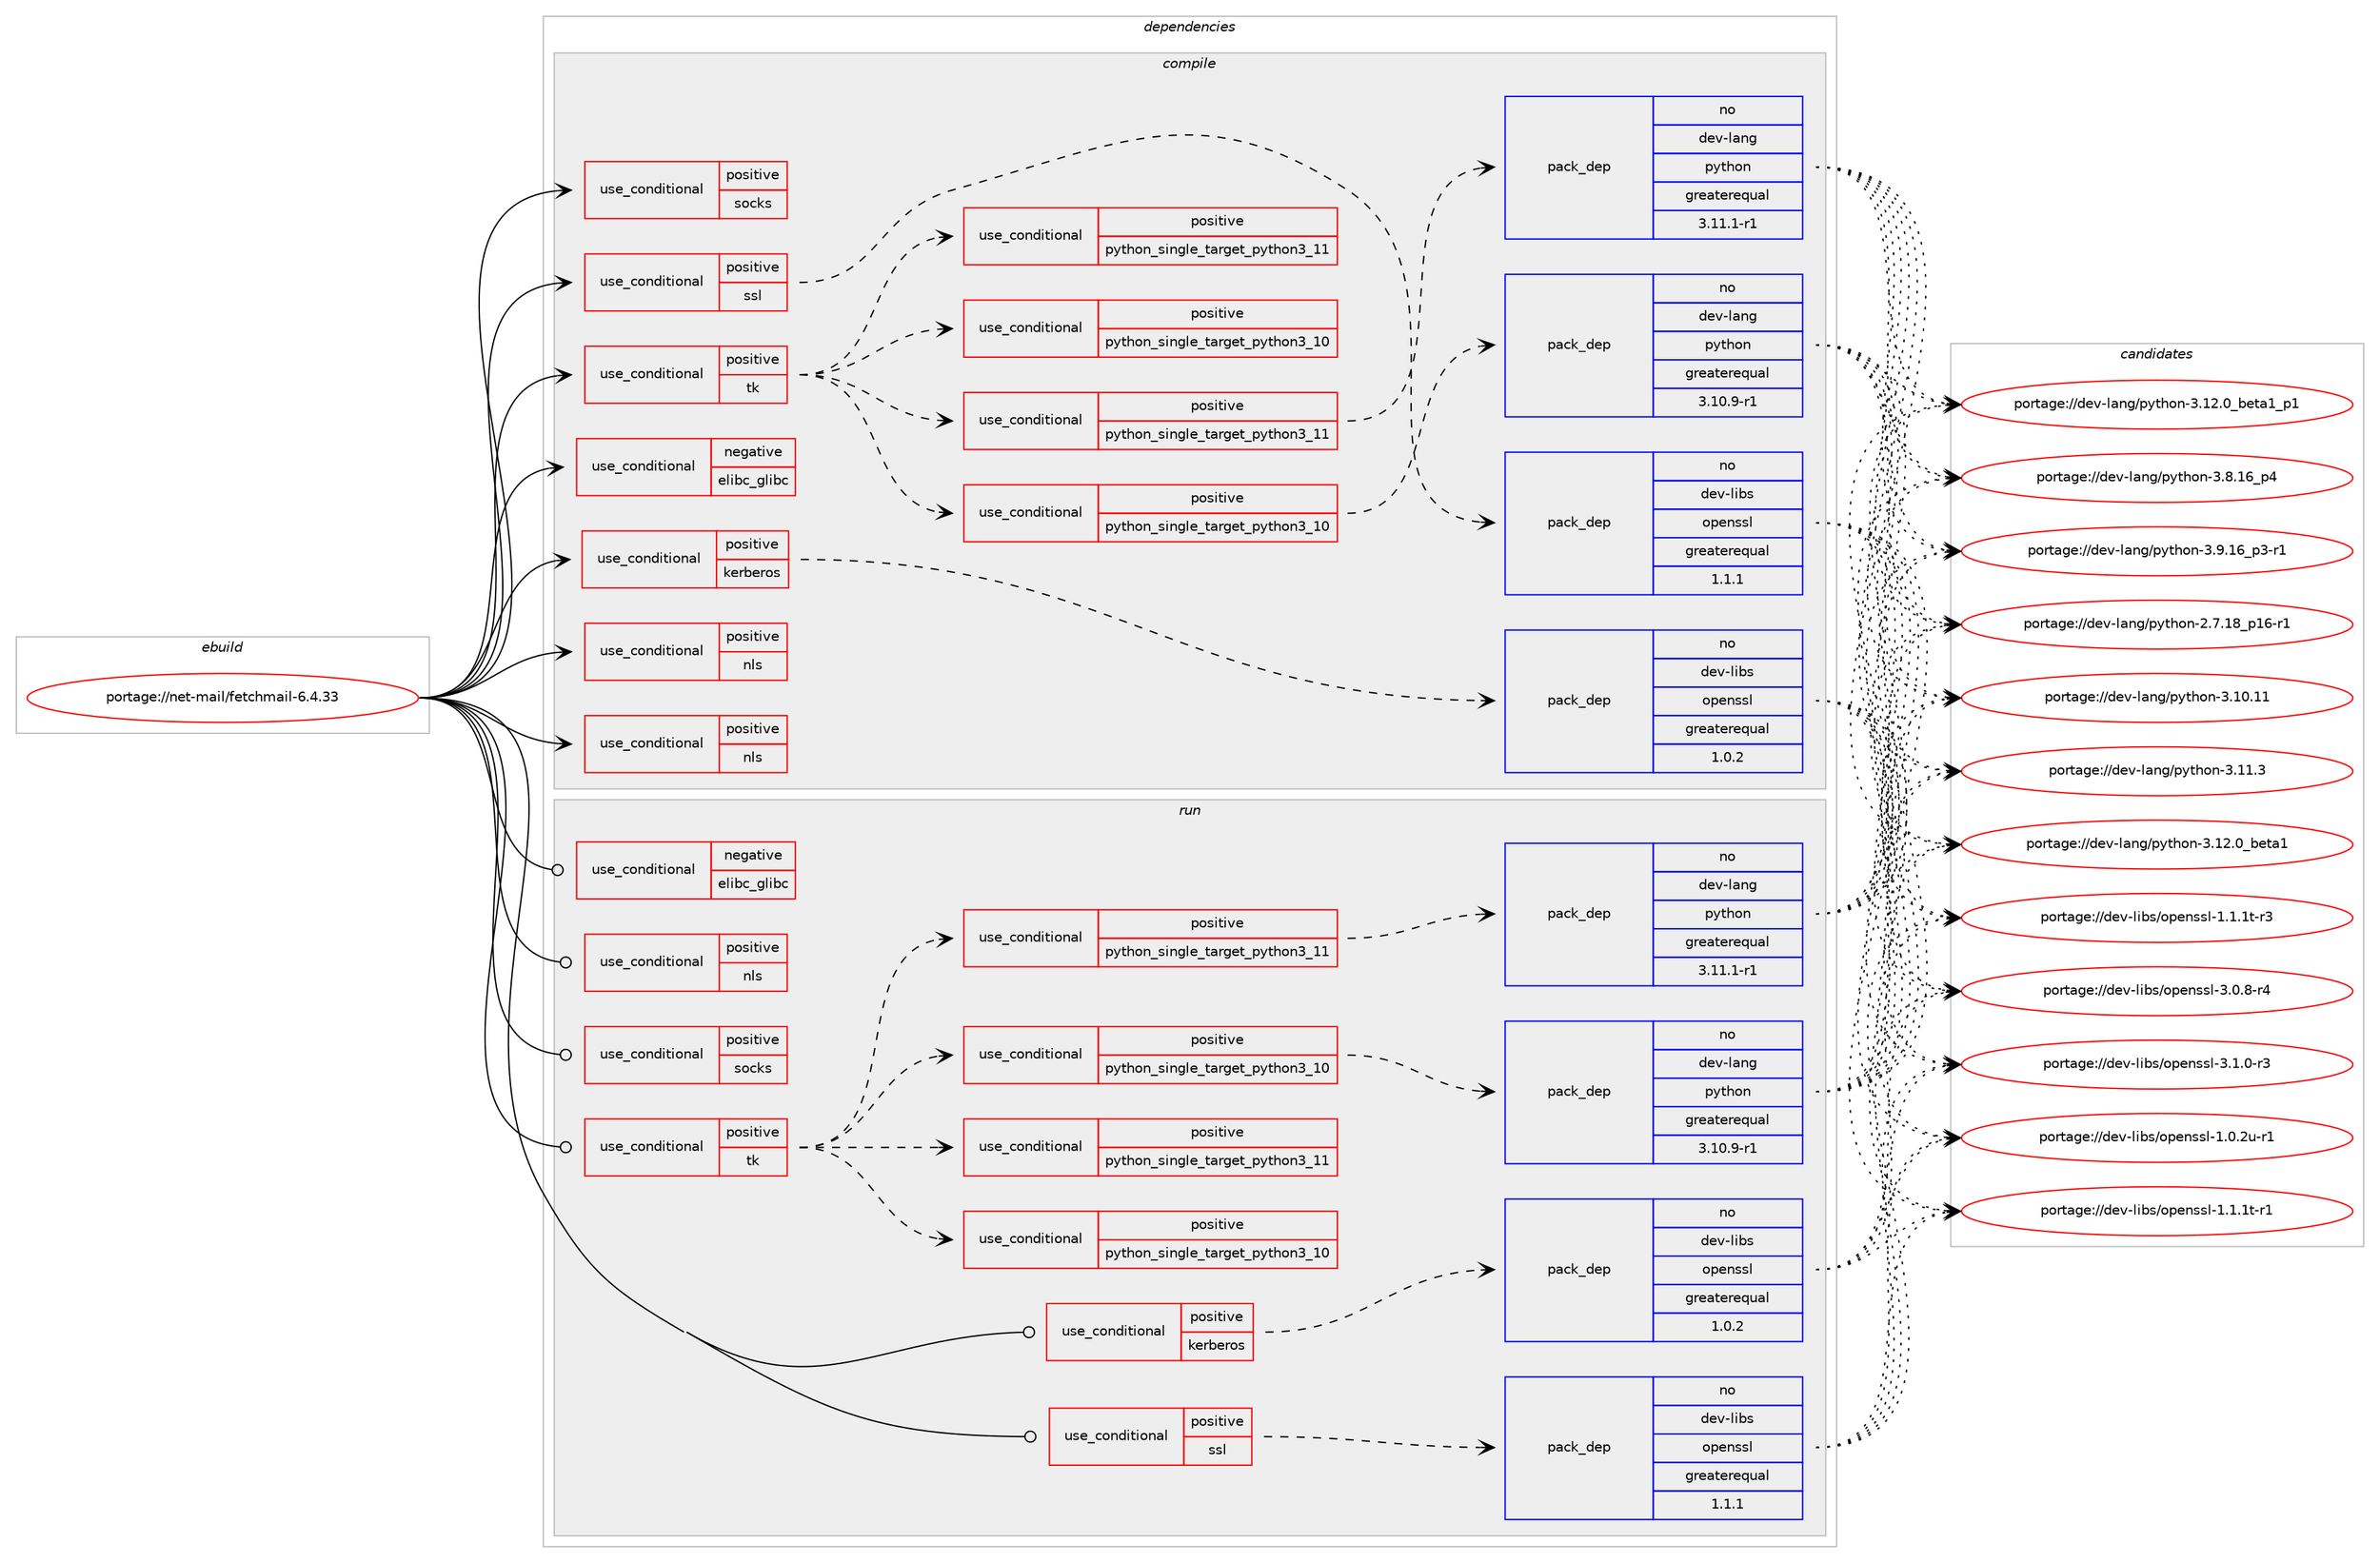 digraph prolog {

# *************
# Graph options
# *************

newrank=true;
concentrate=true;
compound=true;
graph [rankdir=LR,fontname=Helvetica,fontsize=10,ranksep=1.5];#, ranksep=2.5, nodesep=0.2];
edge  [arrowhead=vee];
node  [fontname=Helvetica,fontsize=10];

# **********
# The ebuild
# **********

subgraph cluster_leftcol {
color=gray;
label=<<i>ebuild</i>>;
id [label="portage://net-mail/fetchmail-6.4.33", color=red, width=4, href="../net-mail/fetchmail-6.4.33.svg"];
}

# ****************
# The dependencies
# ****************

subgraph cluster_midcol {
color=gray;
label=<<i>dependencies</i>>;
subgraph cluster_compile {
fillcolor="#eeeeee";
style=filled;
label=<<i>compile</i>>;
subgraph cond914 {
dependency1286 [label=<<TABLE BORDER="0" CELLBORDER="1" CELLSPACING="0" CELLPADDING="4"><TR><TD ROWSPAN="3" CELLPADDING="10">use_conditional</TD></TR><TR><TD>negative</TD></TR><TR><TD>elibc_glibc</TD></TR></TABLE>>, shape=none, color=red];
# *** BEGIN UNKNOWN DEPENDENCY TYPE (TODO) ***
# dependency1286 -> package_dependency(portage://net-mail/fetchmail-6.4.33,install,no,sys-fs,e2fsprogs,none,[,,],[],[])
# *** END UNKNOWN DEPENDENCY TYPE (TODO) ***

}
id:e -> dependency1286:w [weight=20,style="solid",arrowhead="vee"];
subgraph cond915 {
dependency1287 [label=<<TABLE BORDER="0" CELLBORDER="1" CELLSPACING="0" CELLPADDING="4"><TR><TD ROWSPAN="3" CELLPADDING="10">use_conditional</TD></TR><TR><TD>positive</TD></TR><TR><TD>kerberos</TD></TR></TABLE>>, shape=none, color=red];
# *** BEGIN UNKNOWN DEPENDENCY TYPE (TODO) ***
# dependency1287 -> package_dependency(portage://net-mail/fetchmail-6.4.33,install,no,virtual,krb5,none,[,,],[],[])
# *** END UNKNOWN DEPENDENCY TYPE (TODO) ***

subgraph pack366 {
dependency1288 [label=<<TABLE BORDER="0" CELLBORDER="1" CELLSPACING="0" CELLPADDING="4" WIDTH="220"><TR><TD ROWSPAN="6" CELLPADDING="30">pack_dep</TD></TR><TR><TD WIDTH="110">no</TD></TR><TR><TD>dev-libs</TD></TR><TR><TD>openssl</TD></TR><TR><TD>greaterequal</TD></TR><TR><TD>1.0.2</TD></TR></TABLE>>, shape=none, color=blue];
}
dependency1287:e -> dependency1288:w [weight=20,style="dashed",arrowhead="vee"];
}
id:e -> dependency1287:w [weight=20,style="solid",arrowhead="vee"];
subgraph cond916 {
dependency1289 [label=<<TABLE BORDER="0" CELLBORDER="1" CELLSPACING="0" CELLPADDING="4"><TR><TD ROWSPAN="3" CELLPADDING="10">use_conditional</TD></TR><TR><TD>positive</TD></TR><TR><TD>nls</TD></TR></TABLE>>, shape=none, color=red];
# *** BEGIN UNKNOWN DEPENDENCY TYPE (TODO) ***
# dependency1289 -> package_dependency(portage://net-mail/fetchmail-6.4.33,install,no,sys-devel,gettext,none,[,,],[],[])
# *** END UNKNOWN DEPENDENCY TYPE (TODO) ***

}
id:e -> dependency1289:w [weight=20,style="solid",arrowhead="vee"];
subgraph cond917 {
dependency1290 [label=<<TABLE BORDER="0" CELLBORDER="1" CELLSPACING="0" CELLPADDING="4"><TR><TD ROWSPAN="3" CELLPADDING="10">use_conditional</TD></TR><TR><TD>positive</TD></TR><TR><TD>nls</TD></TR></TABLE>>, shape=none, color=red];
# *** BEGIN UNKNOWN DEPENDENCY TYPE (TODO) ***
# dependency1290 -> package_dependency(portage://net-mail/fetchmail-6.4.33,install,no,virtual,libintl,none,[,,],[],[])
# *** END UNKNOWN DEPENDENCY TYPE (TODO) ***

}
id:e -> dependency1290:w [weight=20,style="solid",arrowhead="vee"];
subgraph cond918 {
dependency1291 [label=<<TABLE BORDER="0" CELLBORDER="1" CELLSPACING="0" CELLPADDING="4"><TR><TD ROWSPAN="3" CELLPADDING="10">use_conditional</TD></TR><TR><TD>positive</TD></TR><TR><TD>socks</TD></TR></TABLE>>, shape=none, color=red];
# *** BEGIN UNKNOWN DEPENDENCY TYPE (TODO) ***
# dependency1291 -> package_dependency(portage://net-mail/fetchmail-6.4.33,install,no,net-proxy,dante,none,[,,],[],[])
# *** END UNKNOWN DEPENDENCY TYPE (TODO) ***

}
id:e -> dependency1291:w [weight=20,style="solid",arrowhead="vee"];
subgraph cond919 {
dependency1292 [label=<<TABLE BORDER="0" CELLBORDER="1" CELLSPACING="0" CELLPADDING="4"><TR><TD ROWSPAN="3" CELLPADDING="10">use_conditional</TD></TR><TR><TD>positive</TD></TR><TR><TD>ssl</TD></TR></TABLE>>, shape=none, color=red];
subgraph pack367 {
dependency1293 [label=<<TABLE BORDER="0" CELLBORDER="1" CELLSPACING="0" CELLPADDING="4" WIDTH="220"><TR><TD ROWSPAN="6" CELLPADDING="30">pack_dep</TD></TR><TR><TD WIDTH="110">no</TD></TR><TR><TD>dev-libs</TD></TR><TR><TD>openssl</TD></TR><TR><TD>greaterequal</TD></TR><TR><TD>1.1.1</TD></TR></TABLE>>, shape=none, color=blue];
}
dependency1292:e -> dependency1293:w [weight=20,style="dashed",arrowhead="vee"];
}
id:e -> dependency1292:w [weight=20,style="solid",arrowhead="vee"];
subgraph cond920 {
dependency1294 [label=<<TABLE BORDER="0" CELLBORDER="1" CELLSPACING="0" CELLPADDING="4"><TR><TD ROWSPAN="3" CELLPADDING="10">use_conditional</TD></TR><TR><TD>positive</TD></TR><TR><TD>tk</TD></TR></TABLE>>, shape=none, color=red];
subgraph cond921 {
dependency1295 [label=<<TABLE BORDER="0" CELLBORDER="1" CELLSPACING="0" CELLPADDING="4"><TR><TD ROWSPAN="3" CELLPADDING="10">use_conditional</TD></TR><TR><TD>positive</TD></TR><TR><TD>python_single_target_python3_10</TD></TR></TABLE>>, shape=none, color=red];
subgraph pack368 {
dependency1296 [label=<<TABLE BORDER="0" CELLBORDER="1" CELLSPACING="0" CELLPADDING="4" WIDTH="220"><TR><TD ROWSPAN="6" CELLPADDING="30">pack_dep</TD></TR><TR><TD WIDTH="110">no</TD></TR><TR><TD>dev-lang</TD></TR><TR><TD>python</TD></TR><TR><TD>greaterequal</TD></TR><TR><TD>3.10.9-r1</TD></TR></TABLE>>, shape=none, color=blue];
}
dependency1295:e -> dependency1296:w [weight=20,style="dashed",arrowhead="vee"];
}
dependency1294:e -> dependency1295:w [weight=20,style="dashed",arrowhead="vee"];
subgraph cond922 {
dependency1297 [label=<<TABLE BORDER="0" CELLBORDER="1" CELLSPACING="0" CELLPADDING="4"><TR><TD ROWSPAN="3" CELLPADDING="10">use_conditional</TD></TR><TR><TD>positive</TD></TR><TR><TD>python_single_target_python3_11</TD></TR></TABLE>>, shape=none, color=red];
subgraph pack369 {
dependency1298 [label=<<TABLE BORDER="0" CELLBORDER="1" CELLSPACING="0" CELLPADDING="4" WIDTH="220"><TR><TD ROWSPAN="6" CELLPADDING="30">pack_dep</TD></TR><TR><TD WIDTH="110">no</TD></TR><TR><TD>dev-lang</TD></TR><TR><TD>python</TD></TR><TR><TD>greaterequal</TD></TR><TR><TD>3.11.1-r1</TD></TR></TABLE>>, shape=none, color=blue];
}
dependency1297:e -> dependency1298:w [weight=20,style="dashed",arrowhead="vee"];
}
dependency1294:e -> dependency1297:w [weight=20,style="dashed",arrowhead="vee"];
subgraph cond923 {
dependency1299 [label=<<TABLE BORDER="0" CELLBORDER="1" CELLSPACING="0" CELLPADDING="4"><TR><TD ROWSPAN="3" CELLPADDING="10">use_conditional</TD></TR><TR><TD>positive</TD></TR><TR><TD>python_single_target_python3_10</TD></TR></TABLE>>, shape=none, color=red];
# *** BEGIN UNKNOWN DEPENDENCY TYPE (TODO) ***
# dependency1299 -> package_dependency(portage://net-mail/fetchmail-6.4.33,install,no,dev-python,future,none,[,,],[],[use(enable(python_targets_python3_10),negative)])
# *** END UNKNOWN DEPENDENCY TYPE (TODO) ***

}
dependency1294:e -> dependency1299:w [weight=20,style="dashed",arrowhead="vee"];
subgraph cond924 {
dependency1300 [label=<<TABLE BORDER="0" CELLBORDER="1" CELLSPACING="0" CELLPADDING="4"><TR><TD ROWSPAN="3" CELLPADDING="10">use_conditional</TD></TR><TR><TD>positive</TD></TR><TR><TD>python_single_target_python3_11</TD></TR></TABLE>>, shape=none, color=red];
# *** BEGIN UNKNOWN DEPENDENCY TYPE (TODO) ***
# dependency1300 -> package_dependency(portage://net-mail/fetchmail-6.4.33,install,no,dev-python,future,none,[,,],[],[use(enable(python_targets_python3_11),negative)])
# *** END UNKNOWN DEPENDENCY TYPE (TODO) ***

}
dependency1294:e -> dependency1300:w [weight=20,style="dashed",arrowhead="vee"];
}
id:e -> dependency1294:w [weight=20,style="solid",arrowhead="vee"];
# *** BEGIN UNKNOWN DEPENDENCY TYPE (TODO) ***
# id -> package_dependency(portage://net-mail/fetchmail-6.4.33,install,no,acct-user,fetchmail,none,[,,],[],[])
# *** END UNKNOWN DEPENDENCY TYPE (TODO) ***

# *** BEGIN UNKNOWN DEPENDENCY TYPE (TODO) ***
# id -> package_dependency(portage://net-mail/fetchmail-6.4.33,install,no,app-arch,xz-utils,none,[,,],[],[])
# *** END UNKNOWN DEPENDENCY TYPE (TODO) ***

# *** BEGIN UNKNOWN DEPENDENCY TYPE (TODO) ***
# id -> package_dependency(portage://net-mail/fetchmail-6.4.33,install,no,sys-devel,flex,none,[,,],[],[])
# *** END UNKNOWN DEPENDENCY TYPE (TODO) ***

}
subgraph cluster_compileandrun {
fillcolor="#eeeeee";
style=filled;
label=<<i>compile and run</i>>;
}
subgraph cluster_run {
fillcolor="#eeeeee";
style=filled;
label=<<i>run</i>>;
subgraph cond925 {
dependency1301 [label=<<TABLE BORDER="0" CELLBORDER="1" CELLSPACING="0" CELLPADDING="4"><TR><TD ROWSPAN="3" CELLPADDING="10">use_conditional</TD></TR><TR><TD>negative</TD></TR><TR><TD>elibc_glibc</TD></TR></TABLE>>, shape=none, color=red];
# *** BEGIN UNKNOWN DEPENDENCY TYPE (TODO) ***
# dependency1301 -> package_dependency(portage://net-mail/fetchmail-6.4.33,run,no,sys-fs,e2fsprogs,none,[,,],[],[])
# *** END UNKNOWN DEPENDENCY TYPE (TODO) ***

}
id:e -> dependency1301:w [weight=20,style="solid",arrowhead="odot"];
subgraph cond926 {
dependency1302 [label=<<TABLE BORDER="0" CELLBORDER="1" CELLSPACING="0" CELLPADDING="4"><TR><TD ROWSPAN="3" CELLPADDING="10">use_conditional</TD></TR><TR><TD>positive</TD></TR><TR><TD>kerberos</TD></TR></TABLE>>, shape=none, color=red];
# *** BEGIN UNKNOWN DEPENDENCY TYPE (TODO) ***
# dependency1302 -> package_dependency(portage://net-mail/fetchmail-6.4.33,run,no,virtual,krb5,none,[,,],[],[])
# *** END UNKNOWN DEPENDENCY TYPE (TODO) ***

subgraph pack370 {
dependency1303 [label=<<TABLE BORDER="0" CELLBORDER="1" CELLSPACING="0" CELLPADDING="4" WIDTH="220"><TR><TD ROWSPAN="6" CELLPADDING="30">pack_dep</TD></TR><TR><TD WIDTH="110">no</TD></TR><TR><TD>dev-libs</TD></TR><TR><TD>openssl</TD></TR><TR><TD>greaterequal</TD></TR><TR><TD>1.0.2</TD></TR></TABLE>>, shape=none, color=blue];
}
dependency1302:e -> dependency1303:w [weight=20,style="dashed",arrowhead="vee"];
}
id:e -> dependency1302:w [weight=20,style="solid",arrowhead="odot"];
subgraph cond927 {
dependency1304 [label=<<TABLE BORDER="0" CELLBORDER="1" CELLSPACING="0" CELLPADDING="4"><TR><TD ROWSPAN="3" CELLPADDING="10">use_conditional</TD></TR><TR><TD>positive</TD></TR><TR><TD>nls</TD></TR></TABLE>>, shape=none, color=red];
# *** BEGIN UNKNOWN DEPENDENCY TYPE (TODO) ***
# dependency1304 -> package_dependency(portage://net-mail/fetchmail-6.4.33,run,no,virtual,libintl,none,[,,],[],[])
# *** END UNKNOWN DEPENDENCY TYPE (TODO) ***

}
id:e -> dependency1304:w [weight=20,style="solid",arrowhead="odot"];
subgraph cond928 {
dependency1305 [label=<<TABLE BORDER="0" CELLBORDER="1" CELLSPACING="0" CELLPADDING="4"><TR><TD ROWSPAN="3" CELLPADDING="10">use_conditional</TD></TR><TR><TD>positive</TD></TR><TR><TD>socks</TD></TR></TABLE>>, shape=none, color=red];
# *** BEGIN UNKNOWN DEPENDENCY TYPE (TODO) ***
# dependency1305 -> package_dependency(portage://net-mail/fetchmail-6.4.33,run,no,net-proxy,dante,none,[,,],[],[])
# *** END UNKNOWN DEPENDENCY TYPE (TODO) ***

}
id:e -> dependency1305:w [weight=20,style="solid",arrowhead="odot"];
subgraph cond929 {
dependency1306 [label=<<TABLE BORDER="0" CELLBORDER="1" CELLSPACING="0" CELLPADDING="4"><TR><TD ROWSPAN="3" CELLPADDING="10">use_conditional</TD></TR><TR><TD>positive</TD></TR><TR><TD>ssl</TD></TR></TABLE>>, shape=none, color=red];
subgraph pack371 {
dependency1307 [label=<<TABLE BORDER="0" CELLBORDER="1" CELLSPACING="0" CELLPADDING="4" WIDTH="220"><TR><TD ROWSPAN="6" CELLPADDING="30">pack_dep</TD></TR><TR><TD WIDTH="110">no</TD></TR><TR><TD>dev-libs</TD></TR><TR><TD>openssl</TD></TR><TR><TD>greaterequal</TD></TR><TR><TD>1.1.1</TD></TR></TABLE>>, shape=none, color=blue];
}
dependency1306:e -> dependency1307:w [weight=20,style="dashed",arrowhead="vee"];
}
id:e -> dependency1306:w [weight=20,style="solid",arrowhead="odot"];
subgraph cond930 {
dependency1308 [label=<<TABLE BORDER="0" CELLBORDER="1" CELLSPACING="0" CELLPADDING="4"><TR><TD ROWSPAN="3" CELLPADDING="10">use_conditional</TD></TR><TR><TD>positive</TD></TR><TR><TD>tk</TD></TR></TABLE>>, shape=none, color=red];
subgraph cond931 {
dependency1309 [label=<<TABLE BORDER="0" CELLBORDER="1" CELLSPACING="0" CELLPADDING="4"><TR><TD ROWSPAN="3" CELLPADDING="10">use_conditional</TD></TR><TR><TD>positive</TD></TR><TR><TD>python_single_target_python3_10</TD></TR></TABLE>>, shape=none, color=red];
subgraph pack372 {
dependency1310 [label=<<TABLE BORDER="0" CELLBORDER="1" CELLSPACING="0" CELLPADDING="4" WIDTH="220"><TR><TD ROWSPAN="6" CELLPADDING="30">pack_dep</TD></TR><TR><TD WIDTH="110">no</TD></TR><TR><TD>dev-lang</TD></TR><TR><TD>python</TD></TR><TR><TD>greaterequal</TD></TR><TR><TD>3.10.9-r1</TD></TR></TABLE>>, shape=none, color=blue];
}
dependency1309:e -> dependency1310:w [weight=20,style="dashed",arrowhead="vee"];
}
dependency1308:e -> dependency1309:w [weight=20,style="dashed",arrowhead="vee"];
subgraph cond932 {
dependency1311 [label=<<TABLE BORDER="0" CELLBORDER="1" CELLSPACING="0" CELLPADDING="4"><TR><TD ROWSPAN="3" CELLPADDING="10">use_conditional</TD></TR><TR><TD>positive</TD></TR><TR><TD>python_single_target_python3_11</TD></TR></TABLE>>, shape=none, color=red];
subgraph pack373 {
dependency1312 [label=<<TABLE BORDER="0" CELLBORDER="1" CELLSPACING="0" CELLPADDING="4" WIDTH="220"><TR><TD ROWSPAN="6" CELLPADDING="30">pack_dep</TD></TR><TR><TD WIDTH="110">no</TD></TR><TR><TD>dev-lang</TD></TR><TR><TD>python</TD></TR><TR><TD>greaterequal</TD></TR><TR><TD>3.11.1-r1</TD></TR></TABLE>>, shape=none, color=blue];
}
dependency1311:e -> dependency1312:w [weight=20,style="dashed",arrowhead="vee"];
}
dependency1308:e -> dependency1311:w [weight=20,style="dashed",arrowhead="vee"];
subgraph cond933 {
dependency1313 [label=<<TABLE BORDER="0" CELLBORDER="1" CELLSPACING="0" CELLPADDING="4"><TR><TD ROWSPAN="3" CELLPADDING="10">use_conditional</TD></TR><TR><TD>positive</TD></TR><TR><TD>python_single_target_python3_10</TD></TR></TABLE>>, shape=none, color=red];
# *** BEGIN UNKNOWN DEPENDENCY TYPE (TODO) ***
# dependency1313 -> package_dependency(portage://net-mail/fetchmail-6.4.33,run,no,dev-python,future,none,[,,],[],[use(enable(python_targets_python3_10),negative)])
# *** END UNKNOWN DEPENDENCY TYPE (TODO) ***

}
dependency1308:e -> dependency1313:w [weight=20,style="dashed",arrowhead="vee"];
subgraph cond934 {
dependency1314 [label=<<TABLE BORDER="0" CELLBORDER="1" CELLSPACING="0" CELLPADDING="4"><TR><TD ROWSPAN="3" CELLPADDING="10">use_conditional</TD></TR><TR><TD>positive</TD></TR><TR><TD>python_single_target_python3_11</TD></TR></TABLE>>, shape=none, color=red];
# *** BEGIN UNKNOWN DEPENDENCY TYPE (TODO) ***
# dependency1314 -> package_dependency(portage://net-mail/fetchmail-6.4.33,run,no,dev-python,future,none,[,,],[],[use(enable(python_targets_python3_11),negative)])
# *** END UNKNOWN DEPENDENCY TYPE (TODO) ***

}
dependency1308:e -> dependency1314:w [weight=20,style="dashed",arrowhead="vee"];
}
id:e -> dependency1308:w [weight=20,style="solid",arrowhead="odot"];
# *** BEGIN UNKNOWN DEPENDENCY TYPE (TODO) ***
# id -> package_dependency(portage://net-mail/fetchmail-6.4.33,run,no,acct-user,fetchmail,none,[,,],[],[])
# *** END UNKNOWN DEPENDENCY TYPE (TODO) ***

# *** BEGIN UNKNOWN DEPENDENCY TYPE (TODO) ***
# id -> package_dependency(portage://net-mail/fetchmail-6.4.33,run,no,virtual,tmpfiles,none,[,,],[],[])
# *** END UNKNOWN DEPENDENCY TYPE (TODO) ***

}
}

# **************
# The candidates
# **************

subgraph cluster_choices {
rank=same;
color=gray;
label=<<i>candidates</i>>;

subgraph choice366 {
color=black;
nodesep=1;
choice1001011184510810598115471111121011101151151084549464846501174511449 [label="portage://dev-libs/openssl-1.0.2u-r1", color=red, width=4,href="../dev-libs/openssl-1.0.2u-r1.svg"];
choice1001011184510810598115471111121011101151151084549464946491164511449 [label="portage://dev-libs/openssl-1.1.1t-r1", color=red, width=4,href="../dev-libs/openssl-1.1.1t-r1.svg"];
choice1001011184510810598115471111121011101151151084549464946491164511451 [label="portage://dev-libs/openssl-1.1.1t-r3", color=red, width=4,href="../dev-libs/openssl-1.1.1t-r3.svg"];
choice1001011184510810598115471111121011101151151084551464846564511452 [label="portage://dev-libs/openssl-3.0.8-r4", color=red, width=4,href="../dev-libs/openssl-3.0.8-r4.svg"];
choice1001011184510810598115471111121011101151151084551464946484511451 [label="portage://dev-libs/openssl-3.1.0-r3", color=red, width=4,href="../dev-libs/openssl-3.1.0-r3.svg"];
dependency1288:e -> choice1001011184510810598115471111121011101151151084549464846501174511449:w [style=dotted,weight="100"];
dependency1288:e -> choice1001011184510810598115471111121011101151151084549464946491164511449:w [style=dotted,weight="100"];
dependency1288:e -> choice1001011184510810598115471111121011101151151084549464946491164511451:w [style=dotted,weight="100"];
dependency1288:e -> choice1001011184510810598115471111121011101151151084551464846564511452:w [style=dotted,weight="100"];
dependency1288:e -> choice1001011184510810598115471111121011101151151084551464946484511451:w [style=dotted,weight="100"];
}
subgraph choice367 {
color=black;
nodesep=1;
choice1001011184510810598115471111121011101151151084549464846501174511449 [label="portage://dev-libs/openssl-1.0.2u-r1", color=red, width=4,href="../dev-libs/openssl-1.0.2u-r1.svg"];
choice1001011184510810598115471111121011101151151084549464946491164511449 [label="portage://dev-libs/openssl-1.1.1t-r1", color=red, width=4,href="../dev-libs/openssl-1.1.1t-r1.svg"];
choice1001011184510810598115471111121011101151151084549464946491164511451 [label="portage://dev-libs/openssl-1.1.1t-r3", color=red, width=4,href="../dev-libs/openssl-1.1.1t-r3.svg"];
choice1001011184510810598115471111121011101151151084551464846564511452 [label="portage://dev-libs/openssl-3.0.8-r4", color=red, width=4,href="../dev-libs/openssl-3.0.8-r4.svg"];
choice1001011184510810598115471111121011101151151084551464946484511451 [label="portage://dev-libs/openssl-3.1.0-r3", color=red, width=4,href="../dev-libs/openssl-3.1.0-r3.svg"];
dependency1293:e -> choice1001011184510810598115471111121011101151151084549464846501174511449:w [style=dotted,weight="100"];
dependency1293:e -> choice1001011184510810598115471111121011101151151084549464946491164511449:w [style=dotted,weight="100"];
dependency1293:e -> choice1001011184510810598115471111121011101151151084549464946491164511451:w [style=dotted,weight="100"];
dependency1293:e -> choice1001011184510810598115471111121011101151151084551464846564511452:w [style=dotted,weight="100"];
dependency1293:e -> choice1001011184510810598115471111121011101151151084551464946484511451:w [style=dotted,weight="100"];
}
subgraph choice368 {
color=black;
nodesep=1;
choice100101118451089711010347112121116104111110455046554649569511249544511449 [label="portage://dev-lang/python-2.7.18_p16-r1", color=red, width=4,href="../dev-lang/python-2.7.18_p16-r1.svg"];
choice1001011184510897110103471121211161041111104551464948464949 [label="portage://dev-lang/python-3.10.11", color=red, width=4,href="../dev-lang/python-3.10.11.svg"];
choice10010111845108971101034711212111610411111045514649494651 [label="portage://dev-lang/python-3.11.3", color=red, width=4,href="../dev-lang/python-3.11.3.svg"];
choice1001011184510897110103471121211161041111104551464950464895981011169749 [label="portage://dev-lang/python-3.12.0_beta1", color=red, width=4,href="../dev-lang/python-3.12.0_beta1.svg"];
choice10010111845108971101034711212111610411111045514649504648959810111697499511249 [label="portage://dev-lang/python-3.12.0_beta1_p1", color=red, width=4,href="../dev-lang/python-3.12.0_beta1_p1.svg"];
choice100101118451089711010347112121116104111110455146564649549511252 [label="portage://dev-lang/python-3.8.16_p4", color=red, width=4,href="../dev-lang/python-3.8.16_p4.svg"];
choice1001011184510897110103471121211161041111104551465746495495112514511449 [label="portage://dev-lang/python-3.9.16_p3-r1", color=red, width=4,href="../dev-lang/python-3.9.16_p3-r1.svg"];
dependency1296:e -> choice100101118451089711010347112121116104111110455046554649569511249544511449:w [style=dotted,weight="100"];
dependency1296:e -> choice1001011184510897110103471121211161041111104551464948464949:w [style=dotted,weight="100"];
dependency1296:e -> choice10010111845108971101034711212111610411111045514649494651:w [style=dotted,weight="100"];
dependency1296:e -> choice1001011184510897110103471121211161041111104551464950464895981011169749:w [style=dotted,weight="100"];
dependency1296:e -> choice10010111845108971101034711212111610411111045514649504648959810111697499511249:w [style=dotted,weight="100"];
dependency1296:e -> choice100101118451089711010347112121116104111110455146564649549511252:w [style=dotted,weight="100"];
dependency1296:e -> choice1001011184510897110103471121211161041111104551465746495495112514511449:w [style=dotted,weight="100"];
}
subgraph choice369 {
color=black;
nodesep=1;
choice100101118451089711010347112121116104111110455046554649569511249544511449 [label="portage://dev-lang/python-2.7.18_p16-r1", color=red, width=4,href="../dev-lang/python-2.7.18_p16-r1.svg"];
choice1001011184510897110103471121211161041111104551464948464949 [label="portage://dev-lang/python-3.10.11", color=red, width=4,href="../dev-lang/python-3.10.11.svg"];
choice10010111845108971101034711212111610411111045514649494651 [label="portage://dev-lang/python-3.11.3", color=red, width=4,href="../dev-lang/python-3.11.3.svg"];
choice1001011184510897110103471121211161041111104551464950464895981011169749 [label="portage://dev-lang/python-3.12.0_beta1", color=red, width=4,href="../dev-lang/python-3.12.0_beta1.svg"];
choice10010111845108971101034711212111610411111045514649504648959810111697499511249 [label="portage://dev-lang/python-3.12.0_beta1_p1", color=red, width=4,href="../dev-lang/python-3.12.0_beta1_p1.svg"];
choice100101118451089711010347112121116104111110455146564649549511252 [label="portage://dev-lang/python-3.8.16_p4", color=red, width=4,href="../dev-lang/python-3.8.16_p4.svg"];
choice1001011184510897110103471121211161041111104551465746495495112514511449 [label="portage://dev-lang/python-3.9.16_p3-r1", color=red, width=4,href="../dev-lang/python-3.9.16_p3-r1.svg"];
dependency1298:e -> choice100101118451089711010347112121116104111110455046554649569511249544511449:w [style=dotted,weight="100"];
dependency1298:e -> choice1001011184510897110103471121211161041111104551464948464949:w [style=dotted,weight="100"];
dependency1298:e -> choice10010111845108971101034711212111610411111045514649494651:w [style=dotted,weight="100"];
dependency1298:e -> choice1001011184510897110103471121211161041111104551464950464895981011169749:w [style=dotted,weight="100"];
dependency1298:e -> choice10010111845108971101034711212111610411111045514649504648959810111697499511249:w [style=dotted,weight="100"];
dependency1298:e -> choice100101118451089711010347112121116104111110455146564649549511252:w [style=dotted,weight="100"];
dependency1298:e -> choice1001011184510897110103471121211161041111104551465746495495112514511449:w [style=dotted,weight="100"];
}
subgraph choice370 {
color=black;
nodesep=1;
choice1001011184510810598115471111121011101151151084549464846501174511449 [label="portage://dev-libs/openssl-1.0.2u-r1", color=red, width=4,href="../dev-libs/openssl-1.0.2u-r1.svg"];
choice1001011184510810598115471111121011101151151084549464946491164511449 [label="portage://dev-libs/openssl-1.1.1t-r1", color=red, width=4,href="../dev-libs/openssl-1.1.1t-r1.svg"];
choice1001011184510810598115471111121011101151151084549464946491164511451 [label="portage://dev-libs/openssl-1.1.1t-r3", color=red, width=4,href="../dev-libs/openssl-1.1.1t-r3.svg"];
choice1001011184510810598115471111121011101151151084551464846564511452 [label="portage://dev-libs/openssl-3.0.8-r4", color=red, width=4,href="../dev-libs/openssl-3.0.8-r4.svg"];
choice1001011184510810598115471111121011101151151084551464946484511451 [label="portage://dev-libs/openssl-3.1.0-r3", color=red, width=4,href="../dev-libs/openssl-3.1.0-r3.svg"];
dependency1303:e -> choice1001011184510810598115471111121011101151151084549464846501174511449:w [style=dotted,weight="100"];
dependency1303:e -> choice1001011184510810598115471111121011101151151084549464946491164511449:w [style=dotted,weight="100"];
dependency1303:e -> choice1001011184510810598115471111121011101151151084549464946491164511451:w [style=dotted,weight="100"];
dependency1303:e -> choice1001011184510810598115471111121011101151151084551464846564511452:w [style=dotted,weight="100"];
dependency1303:e -> choice1001011184510810598115471111121011101151151084551464946484511451:w [style=dotted,weight="100"];
}
subgraph choice371 {
color=black;
nodesep=1;
choice1001011184510810598115471111121011101151151084549464846501174511449 [label="portage://dev-libs/openssl-1.0.2u-r1", color=red, width=4,href="../dev-libs/openssl-1.0.2u-r1.svg"];
choice1001011184510810598115471111121011101151151084549464946491164511449 [label="portage://dev-libs/openssl-1.1.1t-r1", color=red, width=4,href="../dev-libs/openssl-1.1.1t-r1.svg"];
choice1001011184510810598115471111121011101151151084549464946491164511451 [label="portage://dev-libs/openssl-1.1.1t-r3", color=red, width=4,href="../dev-libs/openssl-1.1.1t-r3.svg"];
choice1001011184510810598115471111121011101151151084551464846564511452 [label="portage://dev-libs/openssl-3.0.8-r4", color=red, width=4,href="../dev-libs/openssl-3.0.8-r4.svg"];
choice1001011184510810598115471111121011101151151084551464946484511451 [label="portage://dev-libs/openssl-3.1.0-r3", color=red, width=4,href="../dev-libs/openssl-3.1.0-r3.svg"];
dependency1307:e -> choice1001011184510810598115471111121011101151151084549464846501174511449:w [style=dotted,weight="100"];
dependency1307:e -> choice1001011184510810598115471111121011101151151084549464946491164511449:w [style=dotted,weight="100"];
dependency1307:e -> choice1001011184510810598115471111121011101151151084549464946491164511451:w [style=dotted,weight="100"];
dependency1307:e -> choice1001011184510810598115471111121011101151151084551464846564511452:w [style=dotted,weight="100"];
dependency1307:e -> choice1001011184510810598115471111121011101151151084551464946484511451:w [style=dotted,weight="100"];
}
subgraph choice372 {
color=black;
nodesep=1;
choice100101118451089711010347112121116104111110455046554649569511249544511449 [label="portage://dev-lang/python-2.7.18_p16-r1", color=red, width=4,href="../dev-lang/python-2.7.18_p16-r1.svg"];
choice1001011184510897110103471121211161041111104551464948464949 [label="portage://dev-lang/python-3.10.11", color=red, width=4,href="../dev-lang/python-3.10.11.svg"];
choice10010111845108971101034711212111610411111045514649494651 [label="portage://dev-lang/python-3.11.3", color=red, width=4,href="../dev-lang/python-3.11.3.svg"];
choice1001011184510897110103471121211161041111104551464950464895981011169749 [label="portage://dev-lang/python-3.12.0_beta1", color=red, width=4,href="../dev-lang/python-3.12.0_beta1.svg"];
choice10010111845108971101034711212111610411111045514649504648959810111697499511249 [label="portage://dev-lang/python-3.12.0_beta1_p1", color=red, width=4,href="../dev-lang/python-3.12.0_beta1_p1.svg"];
choice100101118451089711010347112121116104111110455146564649549511252 [label="portage://dev-lang/python-3.8.16_p4", color=red, width=4,href="../dev-lang/python-3.8.16_p4.svg"];
choice1001011184510897110103471121211161041111104551465746495495112514511449 [label="portage://dev-lang/python-3.9.16_p3-r1", color=red, width=4,href="../dev-lang/python-3.9.16_p3-r1.svg"];
dependency1310:e -> choice100101118451089711010347112121116104111110455046554649569511249544511449:w [style=dotted,weight="100"];
dependency1310:e -> choice1001011184510897110103471121211161041111104551464948464949:w [style=dotted,weight="100"];
dependency1310:e -> choice10010111845108971101034711212111610411111045514649494651:w [style=dotted,weight="100"];
dependency1310:e -> choice1001011184510897110103471121211161041111104551464950464895981011169749:w [style=dotted,weight="100"];
dependency1310:e -> choice10010111845108971101034711212111610411111045514649504648959810111697499511249:w [style=dotted,weight="100"];
dependency1310:e -> choice100101118451089711010347112121116104111110455146564649549511252:w [style=dotted,weight="100"];
dependency1310:e -> choice1001011184510897110103471121211161041111104551465746495495112514511449:w [style=dotted,weight="100"];
}
subgraph choice373 {
color=black;
nodesep=1;
choice100101118451089711010347112121116104111110455046554649569511249544511449 [label="portage://dev-lang/python-2.7.18_p16-r1", color=red, width=4,href="../dev-lang/python-2.7.18_p16-r1.svg"];
choice1001011184510897110103471121211161041111104551464948464949 [label="portage://dev-lang/python-3.10.11", color=red, width=4,href="../dev-lang/python-3.10.11.svg"];
choice10010111845108971101034711212111610411111045514649494651 [label="portage://dev-lang/python-3.11.3", color=red, width=4,href="../dev-lang/python-3.11.3.svg"];
choice1001011184510897110103471121211161041111104551464950464895981011169749 [label="portage://dev-lang/python-3.12.0_beta1", color=red, width=4,href="../dev-lang/python-3.12.0_beta1.svg"];
choice10010111845108971101034711212111610411111045514649504648959810111697499511249 [label="portage://dev-lang/python-3.12.0_beta1_p1", color=red, width=4,href="../dev-lang/python-3.12.0_beta1_p1.svg"];
choice100101118451089711010347112121116104111110455146564649549511252 [label="portage://dev-lang/python-3.8.16_p4", color=red, width=4,href="../dev-lang/python-3.8.16_p4.svg"];
choice1001011184510897110103471121211161041111104551465746495495112514511449 [label="portage://dev-lang/python-3.9.16_p3-r1", color=red, width=4,href="../dev-lang/python-3.9.16_p3-r1.svg"];
dependency1312:e -> choice100101118451089711010347112121116104111110455046554649569511249544511449:w [style=dotted,weight="100"];
dependency1312:e -> choice1001011184510897110103471121211161041111104551464948464949:w [style=dotted,weight="100"];
dependency1312:e -> choice10010111845108971101034711212111610411111045514649494651:w [style=dotted,weight="100"];
dependency1312:e -> choice1001011184510897110103471121211161041111104551464950464895981011169749:w [style=dotted,weight="100"];
dependency1312:e -> choice10010111845108971101034711212111610411111045514649504648959810111697499511249:w [style=dotted,weight="100"];
dependency1312:e -> choice100101118451089711010347112121116104111110455146564649549511252:w [style=dotted,weight="100"];
dependency1312:e -> choice1001011184510897110103471121211161041111104551465746495495112514511449:w [style=dotted,weight="100"];
}
}

}
